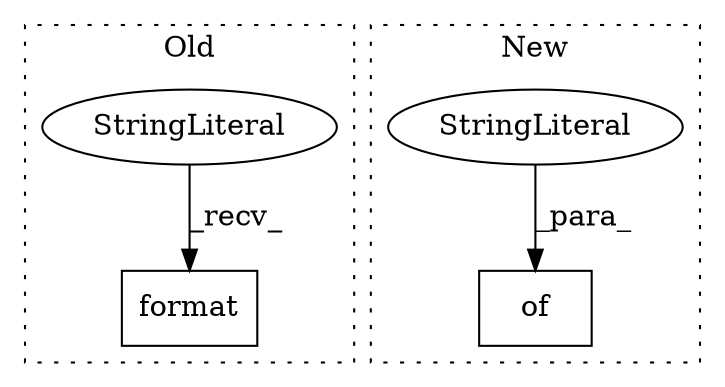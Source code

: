 digraph G {
subgraph cluster0 {
1 [label="format" a="32" s="10481,10508" l="7,1" shape="box"];
3 [label="StringLiteral" a="45" s="10470" l="10" shape="ellipse"];
label = "Old";
style="dotted";
}
subgraph cluster1 {
2 [label="of" a="32" s="9803,9982" l="3,1" shape="box"];
4 [label="StringLiteral" a="45" s="9887" l="15" shape="ellipse"];
label = "New";
style="dotted";
}
3 -> 1 [label="_recv_"];
4 -> 2 [label="_para_"];
}